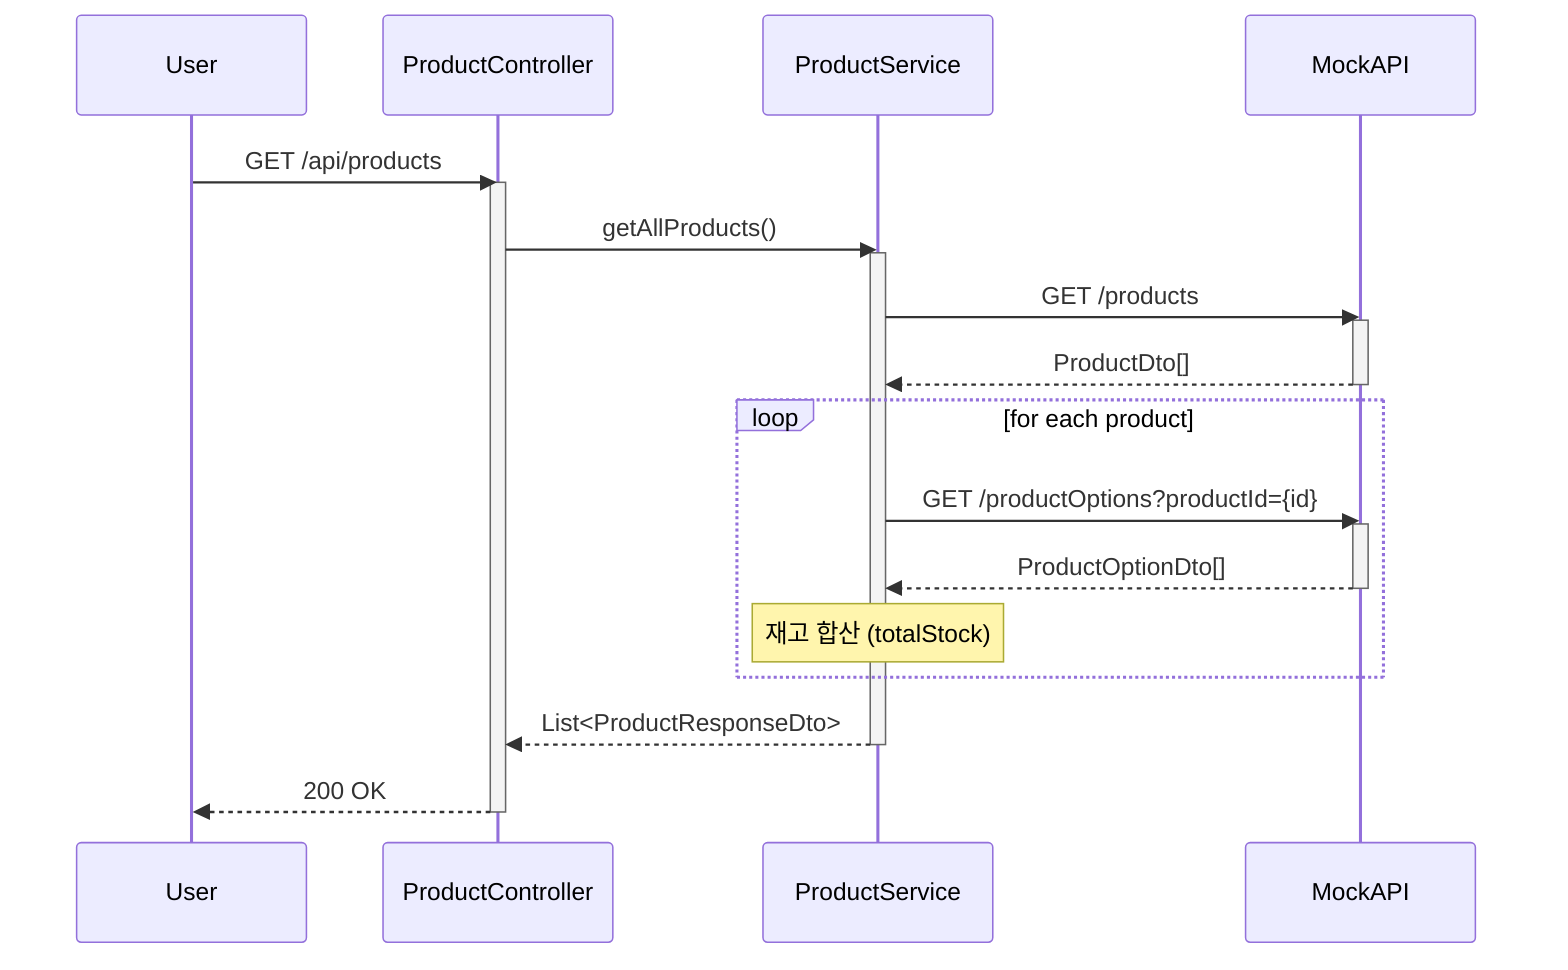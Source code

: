 sequenceDiagram
    participant User
    participant ProductController
    participant ProductService
    participant MockAPI

    User->>ProductController: GET /api/products
    activate ProductController
    ProductController->>ProductService: getAllProducts()
    activate ProductService

    ProductService->>MockAPI: GET /products
    activate MockAPI
    MockAPI-->>ProductService: ProductDto[]
    deactivate MockAPI

    loop for each product
        ProductService->>MockAPI: GET /productOptions?productId={id}
        activate MockAPI
        MockAPI-->>ProductService: ProductOptionDto[]
        deactivate MockAPI
        Note over ProductService: 재고 합산 (totalStock)
    end

    ProductService-->>ProductController: List<ProductResponseDto>
    deactivate ProductService
    ProductController-->>User: 200 OK
    deactivate ProductController